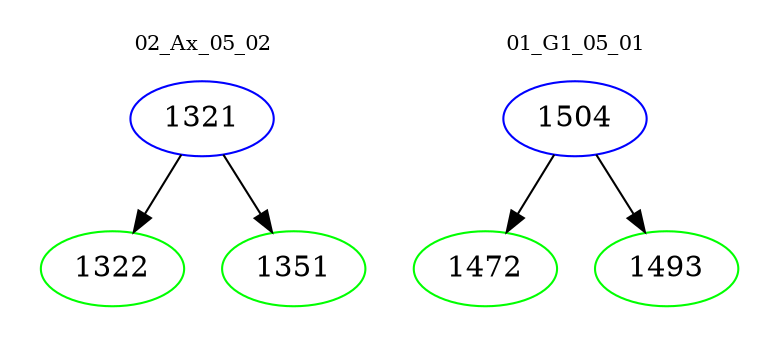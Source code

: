 digraph{
subgraph cluster_0 {
color = white
label = "02_Ax_05_02";
fontsize=10;
T0_1321 [label="1321", color="blue"]
T0_1321 -> T0_1322 [color="black"]
T0_1322 [label="1322", color="green"]
T0_1321 -> T0_1351 [color="black"]
T0_1351 [label="1351", color="green"]
}
subgraph cluster_1 {
color = white
label = "01_G1_05_01";
fontsize=10;
T1_1504 [label="1504", color="blue"]
T1_1504 -> T1_1472 [color="black"]
T1_1472 [label="1472", color="green"]
T1_1504 -> T1_1493 [color="black"]
T1_1493 [label="1493", color="green"]
}
}
